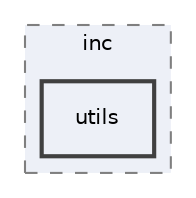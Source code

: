 digraph "packages/eazyai/inc/utils"
{
 // INTERACTIVE_SVG=YES
 // LATEX_PDF_SIZE
  bgcolor="transparent";
  edge [fontname="Helvetica",fontsize="10",labelfontname="Helvetica",labelfontsize="10"];
  node [fontname="Helvetica",fontsize="10",shape=record];
  compound=true
  subgraph clusterdir_30c2b4d0ab2755739a7e8627765b8009 {
    graph [ bgcolor="#edf0f7", pencolor="grey50", style="filled,dashed,", label="inc", fontname="Helvetica", fontsize="10", URL="dir_30c2b4d0ab2755739a7e8627765b8009.html"]
  dir_97aa315a37da2a6333e6d701f092b15e [shape=box, label="utils", style="filled,bold,", fillcolor="#edf0f7", color="grey25", URL="dir_97aa315a37da2a6333e6d701f092b15e.html"];
  }
}
